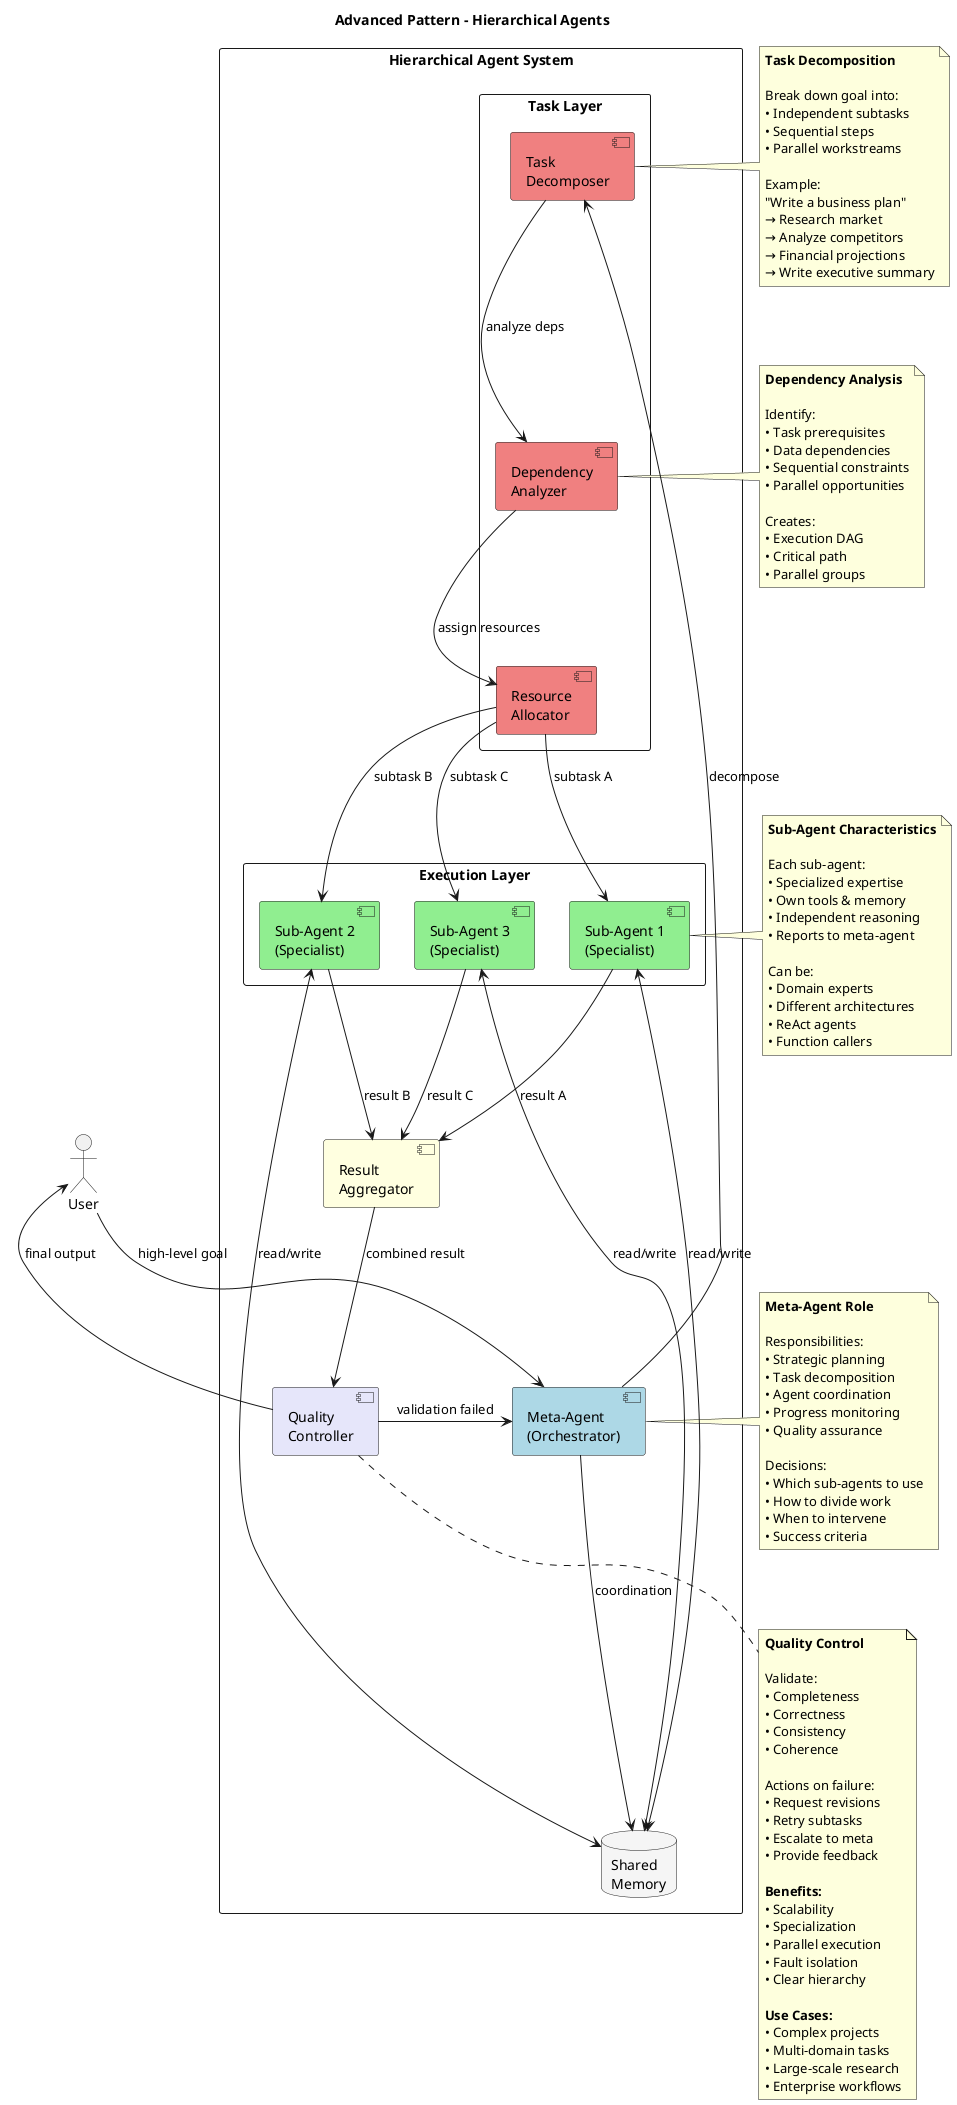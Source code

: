 @startuml
!define META #LightBlue
!define SUB #LightGreen
!define TASK #LightCoral

title Advanced Pattern - Hierarchical Agents

actor User

rectangle "Hierarchical Agent System" {
    
    component "Meta-Agent\n(Orchestrator)" as meta META
    
    rectangle "Task Layer" {
        component "Task\nDecomposer" as decompose TASK
        component "Dependency\nAnalyzer" as depend TASK
        component "Resource\nAllocator" as allocate TASK
    }
    
    rectangle "Execution Layer" {
        component "Sub-Agent 1\n(Specialist)" as agent1 SUB
        component "Sub-Agent 2\n(Specialist)" as agent2 SUB
        component "Sub-Agent 3\n(Specialist)" as agent3 SUB
    }
    
    component "Result\nAggregator" as aggregator #LightYellow
    component "Quality\nController" as quality #Lavender
    
    database "Shared\nMemory" as memory #WhiteSmoke
}

User -down-> meta : high-level goal
meta -down-> decompose : decompose
decompose -down-> depend : analyze deps
depend -down-> allocate : assign resources

allocate -down-> agent1 : subtask A
allocate -down-> agent2 : subtask B
allocate -down-> agent3 : subtask C

agent1 <-down-> memory : read/write
agent2 <-down-> memory : read/write
agent3 <-down-> memory : read/write

agent1 -down-> aggregator : result A
agent2 -down-> aggregator : result B
agent3 -down-> aggregator : result C

aggregator -down-> quality : combined result
quality -right-> meta : validation failed
quality -up-> User : final output

meta -down-> memory : coordination

note right of meta
  **Meta-Agent Role**
  
  Responsibilities:
  • Strategic planning
  • Task decomposition
  • Agent coordination
  • Progress monitoring
  • Quality assurance
  
  Decisions:
  • Which sub-agents to use
  • How to divide work
  • When to intervene
  • Success criteria
end note

note right of decompose
  **Task Decomposition**
  
  Break down goal into:
  • Independent subtasks
  • Sequential steps
  • Parallel workstreams
  
  Example:
  "Write a business plan"
  → Research market
  → Analyze competitors
  → Financial projections
  → Write executive summary
end note

note right of depend
  **Dependency Analysis**
  
  Identify:
  • Task prerequisites
  • Data dependencies
  • Sequential constraints
  • Parallel opportunities
  
  Creates:
  • Execution DAG
  • Critical path
  • Parallel groups
end note

note right of agent1
  **Sub-Agent Characteristics**
  
  Each sub-agent:
  • Specialized expertise
  • Own tools & memory
  • Independent reasoning
  • Reports to meta-agent
  
  Can be:
  • Domain experts
  • Different architectures
  • ReAct agents
  • Function callers
end note

note bottom of quality
  **Quality Control**
  
  Validate:
  • Completeness
  • Correctness
  • Consistency
  • Coherence
  
  Actions on failure:
  • Request revisions
  • Retry subtasks
  • Escalate to meta
  • Provide feedback
  
  **Benefits:**
  • Scalability
  • Specialization
  • Parallel execution
  • Fault isolation
  • Clear hierarchy
  
  **Use Cases:**
  • Complex projects
  • Multi-domain tasks
  • Large-scale research
  • Enterprise workflows
end note

@enduml
